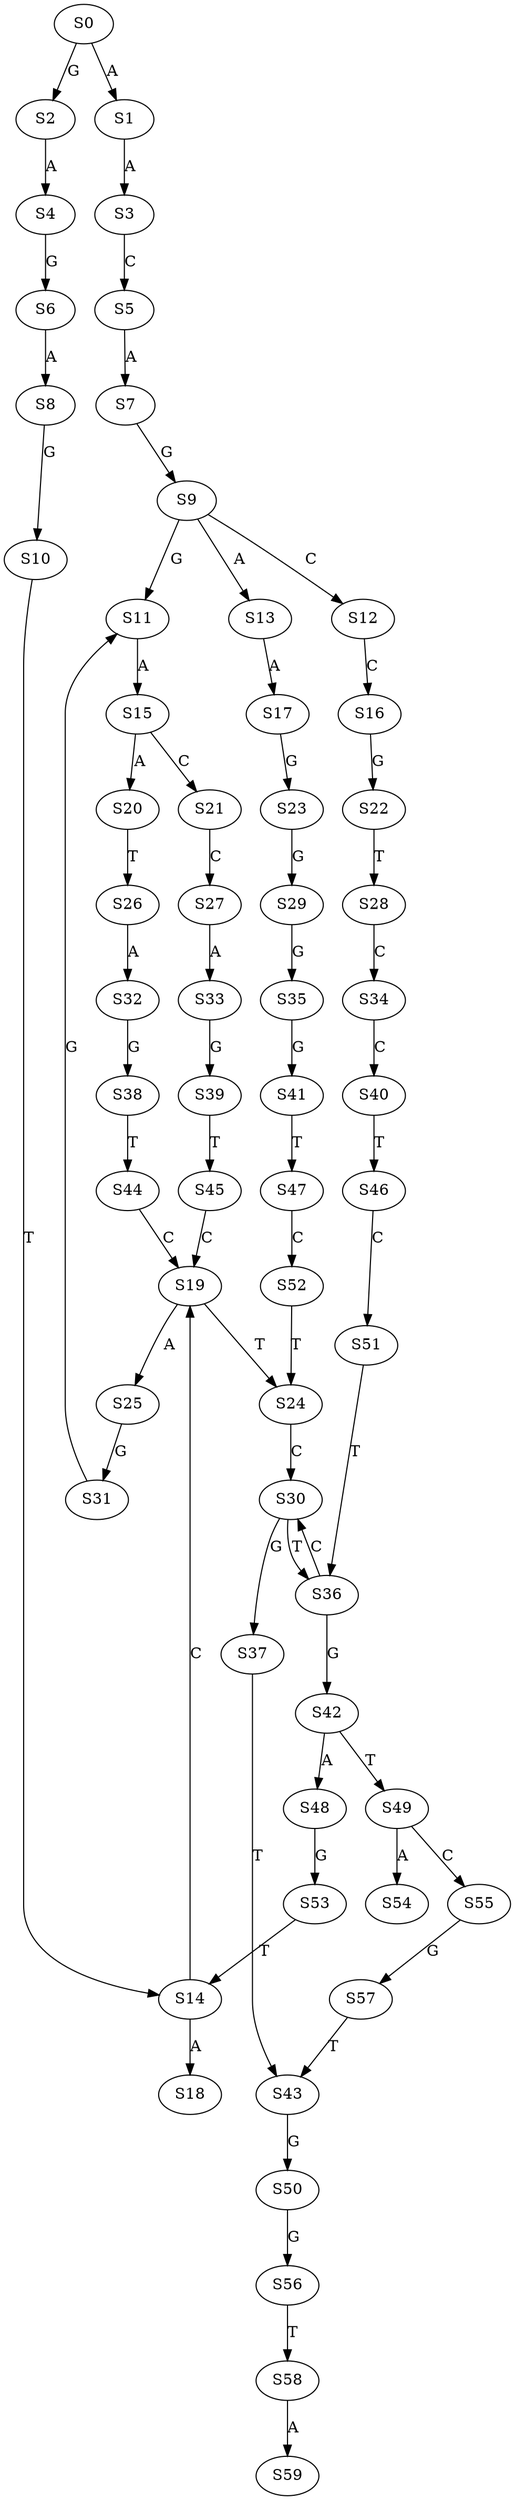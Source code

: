 strict digraph  {
	S0 -> S1 [ label = A ];
	S0 -> S2 [ label = G ];
	S1 -> S3 [ label = A ];
	S2 -> S4 [ label = A ];
	S3 -> S5 [ label = C ];
	S4 -> S6 [ label = G ];
	S5 -> S7 [ label = A ];
	S6 -> S8 [ label = A ];
	S7 -> S9 [ label = G ];
	S8 -> S10 [ label = G ];
	S9 -> S11 [ label = G ];
	S9 -> S12 [ label = C ];
	S9 -> S13 [ label = A ];
	S10 -> S14 [ label = T ];
	S11 -> S15 [ label = A ];
	S12 -> S16 [ label = C ];
	S13 -> S17 [ label = A ];
	S14 -> S18 [ label = A ];
	S14 -> S19 [ label = C ];
	S15 -> S20 [ label = A ];
	S15 -> S21 [ label = C ];
	S16 -> S22 [ label = G ];
	S17 -> S23 [ label = G ];
	S19 -> S24 [ label = T ];
	S19 -> S25 [ label = A ];
	S20 -> S26 [ label = T ];
	S21 -> S27 [ label = C ];
	S22 -> S28 [ label = T ];
	S23 -> S29 [ label = G ];
	S24 -> S30 [ label = C ];
	S25 -> S31 [ label = G ];
	S26 -> S32 [ label = A ];
	S27 -> S33 [ label = A ];
	S28 -> S34 [ label = C ];
	S29 -> S35 [ label = G ];
	S30 -> S36 [ label = T ];
	S30 -> S37 [ label = G ];
	S31 -> S11 [ label = G ];
	S32 -> S38 [ label = G ];
	S33 -> S39 [ label = G ];
	S34 -> S40 [ label = C ];
	S35 -> S41 [ label = G ];
	S36 -> S42 [ label = G ];
	S36 -> S30 [ label = C ];
	S37 -> S43 [ label = T ];
	S38 -> S44 [ label = T ];
	S39 -> S45 [ label = T ];
	S40 -> S46 [ label = T ];
	S41 -> S47 [ label = T ];
	S42 -> S48 [ label = A ];
	S42 -> S49 [ label = T ];
	S43 -> S50 [ label = G ];
	S44 -> S19 [ label = C ];
	S45 -> S19 [ label = C ];
	S46 -> S51 [ label = C ];
	S47 -> S52 [ label = C ];
	S48 -> S53 [ label = G ];
	S49 -> S54 [ label = A ];
	S49 -> S55 [ label = C ];
	S50 -> S56 [ label = G ];
	S51 -> S36 [ label = T ];
	S52 -> S24 [ label = T ];
	S53 -> S14 [ label = T ];
	S55 -> S57 [ label = G ];
	S56 -> S58 [ label = T ];
	S57 -> S43 [ label = T ];
	S58 -> S59 [ label = A ];
}
